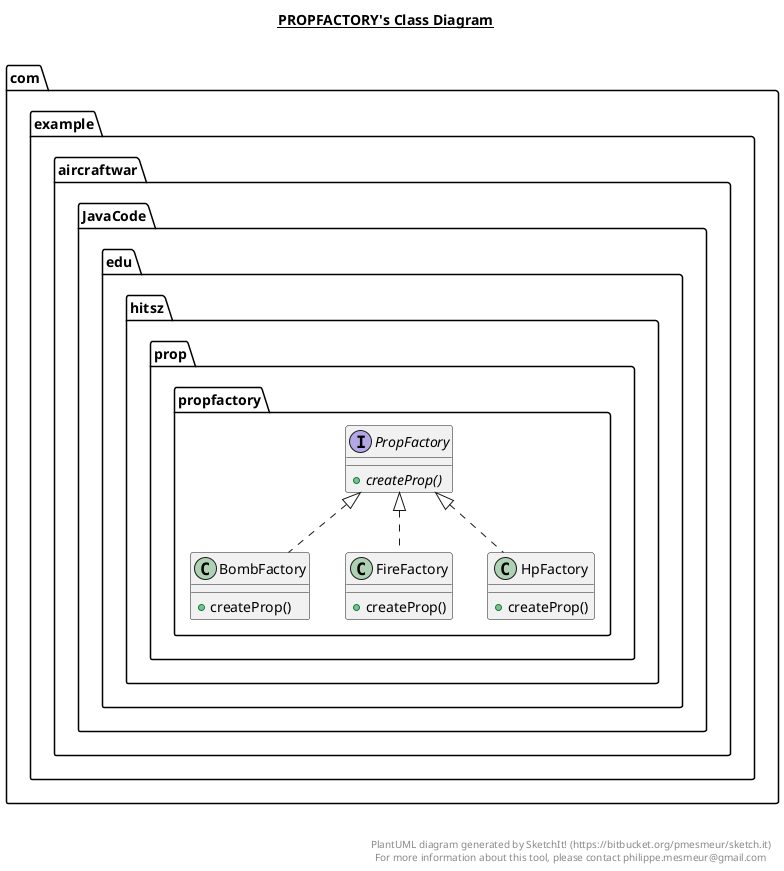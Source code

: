 @startuml

title __PROPFACTORY's Class Diagram__\n

  namespace com.example.aircraftwar {
    namespace JavaCode.edu.hitsz {
      namespace prop.propfactory {
        class com.example.aircraftwar.JavaCode.edu.hitsz.prop.propfactory.BombFactory {
            + createProp()
        }
      }
    }
  }
  

  namespace com.example.aircraftwar {
    namespace JavaCode.edu.hitsz {
      namespace prop.propfactory {
        class com.example.aircraftwar.JavaCode.edu.hitsz.prop.propfactory.FireFactory {
            + createProp()
        }
      }
    }
  }
  

  namespace com.example.aircraftwar {
    namespace JavaCode.edu.hitsz {
      namespace prop.propfactory {
        class com.example.aircraftwar.JavaCode.edu.hitsz.prop.propfactory.HpFactory {
            + createProp()
        }
      }
    }
  }
  

  namespace com.example.aircraftwar {
    namespace JavaCode.edu.hitsz {
      namespace prop.propfactory {
        interface com.example.aircraftwar.JavaCode.edu.hitsz.prop.propfactory.PropFactory {
            {abstract} + createProp()
        }
      }
    }
  }
  

  com.example.aircraftwar.JavaCode.edu.hitsz.prop.propfactory.BombFactory .up.|> com.example.aircraftwar.JavaCode.edu.hitsz.prop.propfactory.PropFactory
  com.example.aircraftwar.JavaCode.edu.hitsz.prop.propfactory.FireFactory .up.|> com.example.aircraftwar.JavaCode.edu.hitsz.prop.propfactory.PropFactory
  com.example.aircraftwar.JavaCode.edu.hitsz.prop.propfactory.HpFactory .up.|> com.example.aircraftwar.JavaCode.edu.hitsz.prop.propfactory.PropFactory


right footer


PlantUML diagram generated by SketchIt! (https://bitbucket.org/pmesmeur/sketch.it)
For more information about this tool, please contact philippe.mesmeur@gmail.com
endfooter

@enduml
